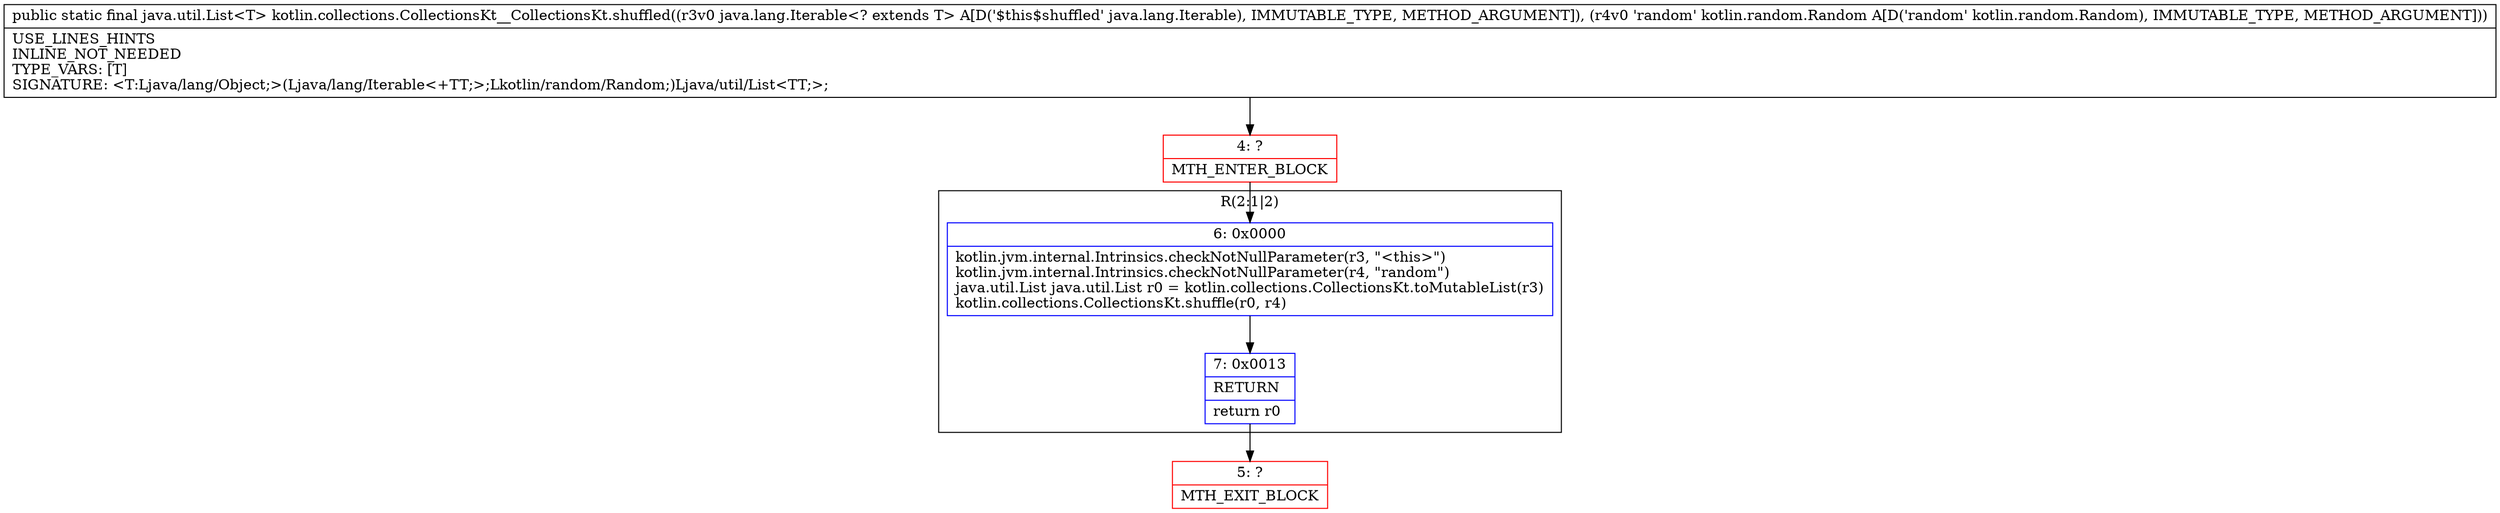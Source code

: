 digraph "CFG forkotlin.collections.CollectionsKt__CollectionsKt.shuffled(Ljava\/lang\/Iterable;Lkotlin\/random\/Random;)Ljava\/util\/List;" {
subgraph cluster_Region_809648565 {
label = "R(2:1|2)";
node [shape=record,color=blue];
Node_6 [shape=record,label="{6\:\ 0x0000|kotlin.jvm.internal.Intrinsics.checkNotNullParameter(r3, \"\<this\>\")\lkotlin.jvm.internal.Intrinsics.checkNotNullParameter(r4, \"random\")\ljava.util.List java.util.List r0 = kotlin.collections.CollectionsKt.toMutableList(r3)\lkotlin.collections.CollectionsKt.shuffle(r0, r4)\l}"];
Node_7 [shape=record,label="{7\:\ 0x0013|RETURN\l|return r0\l}"];
}
Node_4 [shape=record,color=red,label="{4\:\ ?|MTH_ENTER_BLOCK\l}"];
Node_5 [shape=record,color=red,label="{5\:\ ?|MTH_EXIT_BLOCK\l}"];
MethodNode[shape=record,label="{public static final java.util.List\<T\> kotlin.collections.CollectionsKt__CollectionsKt.shuffled((r3v0 java.lang.Iterable\<? extends T\> A[D('$this$shuffled' java.lang.Iterable), IMMUTABLE_TYPE, METHOD_ARGUMENT]), (r4v0 'random' kotlin.random.Random A[D('random' kotlin.random.Random), IMMUTABLE_TYPE, METHOD_ARGUMENT]))  | USE_LINES_HINTS\lINLINE_NOT_NEEDED\lTYPE_VARS: [T]\lSIGNATURE: \<T:Ljava\/lang\/Object;\>(Ljava\/lang\/Iterable\<+TT;\>;Lkotlin\/random\/Random;)Ljava\/util\/List\<TT;\>;\l}"];
MethodNode -> Node_4;Node_6 -> Node_7;
Node_7 -> Node_5;
Node_4 -> Node_6;
}

